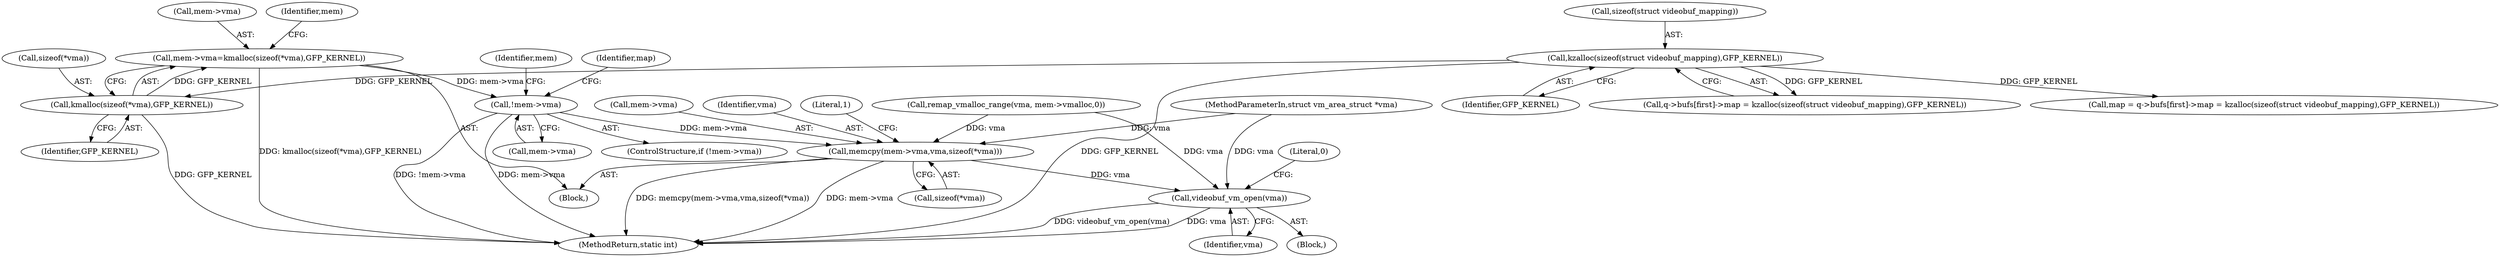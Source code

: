 digraph "0_linux_0b29669c065f60501e7289e1950fa2a618962358@API" {
"1000295" [label="(Call,mem->vma=kmalloc(sizeof(*vma),GFP_KERNEL))"];
"1000299" [label="(Call,kmalloc(sizeof(*vma),GFP_KERNEL))"];
"1000203" [label="(Call,kzalloc(sizeof(struct videobuf_mapping),GFP_KERNEL))"];
"1000305" [label="(Call,!mem->vma)"];
"1000324" [label="(Call,memcpy(mem->vma,vma,sizeof(*vma)))"];
"1000356" [label="(Call,videobuf_vm_open(vma))"];
"1000325" [label="(Call,mem->vma)"];
"1000326" [label="(Identifier,mem)"];
"1000307" [label="(Identifier,mem)"];
"1000311" [label="(Identifier,map)"];
"1000281" [label="(Call,remap_vmalloc_range(vma, mem->vmalloc,0))"];
"1000291" [label="(Block,)"];
"1000360" [label="(MethodReturn,static int)"];
"1000303" [label="(Identifier,GFP_KERNEL)"];
"1000206" [label="(Identifier,GFP_KERNEL)"];
"1000295" [label="(Call,mem->vma=kmalloc(sizeof(*vma),GFP_KERNEL))"];
"1000204" [label="(Call,sizeof(struct videobuf_mapping))"];
"1000305" [label="(Call,!mem->vma)"];
"1000359" [label="(Literal,0)"];
"1000203" [label="(Call,kzalloc(sizeof(struct videobuf_mapping),GFP_KERNEL))"];
"1000299" [label="(Call,kmalloc(sizeof(*vma),GFP_KERNEL))"];
"1000300" [label="(Call,sizeof(*vma))"];
"1000304" [label="(ControlStructure,if (!mem->vma))"];
"1000106" [label="(Block,)"];
"1000329" [label="(Call,sizeof(*vma))"];
"1000195" [label="(Call,q->bufs[first]->map = kzalloc(sizeof(struct videobuf_mapping),GFP_KERNEL))"];
"1000306" [label="(Call,mem->vma)"];
"1000357" [label="(Identifier,vma)"];
"1000333" [label="(Literal,1)"];
"1000105" [label="(MethodParameterIn,struct vm_area_struct *vma)"];
"1000356" [label="(Call,videobuf_vm_open(vma))"];
"1000328" [label="(Identifier,vma)"];
"1000193" [label="(Call,map = q->bufs[first]->map = kzalloc(sizeof(struct videobuf_mapping),GFP_KERNEL))"];
"1000324" [label="(Call,memcpy(mem->vma,vma,sizeof(*vma)))"];
"1000296" [label="(Call,mem->vma)"];
"1000295" -> "1000291"  [label="AST: "];
"1000295" -> "1000299"  [label="CFG: "];
"1000296" -> "1000295"  [label="AST: "];
"1000299" -> "1000295"  [label="AST: "];
"1000307" -> "1000295"  [label="CFG: "];
"1000295" -> "1000360"  [label="DDG: kmalloc(sizeof(*vma),GFP_KERNEL)"];
"1000299" -> "1000295"  [label="DDG: GFP_KERNEL"];
"1000295" -> "1000305"  [label="DDG: mem->vma"];
"1000299" -> "1000303"  [label="CFG: "];
"1000300" -> "1000299"  [label="AST: "];
"1000303" -> "1000299"  [label="AST: "];
"1000299" -> "1000360"  [label="DDG: GFP_KERNEL"];
"1000203" -> "1000299"  [label="DDG: GFP_KERNEL"];
"1000203" -> "1000195"  [label="AST: "];
"1000203" -> "1000206"  [label="CFG: "];
"1000204" -> "1000203"  [label="AST: "];
"1000206" -> "1000203"  [label="AST: "];
"1000195" -> "1000203"  [label="CFG: "];
"1000203" -> "1000360"  [label="DDG: GFP_KERNEL"];
"1000203" -> "1000193"  [label="DDG: GFP_KERNEL"];
"1000203" -> "1000195"  [label="DDG: GFP_KERNEL"];
"1000305" -> "1000304"  [label="AST: "];
"1000305" -> "1000306"  [label="CFG: "];
"1000306" -> "1000305"  [label="AST: "];
"1000311" -> "1000305"  [label="CFG: "];
"1000326" -> "1000305"  [label="CFG: "];
"1000305" -> "1000360"  [label="DDG: !mem->vma"];
"1000305" -> "1000360"  [label="DDG: mem->vma"];
"1000305" -> "1000324"  [label="DDG: mem->vma"];
"1000324" -> "1000291"  [label="AST: "];
"1000324" -> "1000329"  [label="CFG: "];
"1000325" -> "1000324"  [label="AST: "];
"1000328" -> "1000324"  [label="AST: "];
"1000329" -> "1000324"  [label="AST: "];
"1000333" -> "1000324"  [label="CFG: "];
"1000324" -> "1000360"  [label="DDG: memcpy(mem->vma,vma,sizeof(*vma))"];
"1000324" -> "1000360"  [label="DDG: mem->vma"];
"1000281" -> "1000324"  [label="DDG: vma"];
"1000105" -> "1000324"  [label="DDG: vma"];
"1000324" -> "1000356"  [label="DDG: vma"];
"1000356" -> "1000106"  [label="AST: "];
"1000356" -> "1000357"  [label="CFG: "];
"1000357" -> "1000356"  [label="AST: "];
"1000359" -> "1000356"  [label="CFG: "];
"1000356" -> "1000360"  [label="DDG: videobuf_vm_open(vma)"];
"1000356" -> "1000360"  [label="DDG: vma"];
"1000281" -> "1000356"  [label="DDG: vma"];
"1000105" -> "1000356"  [label="DDG: vma"];
}
